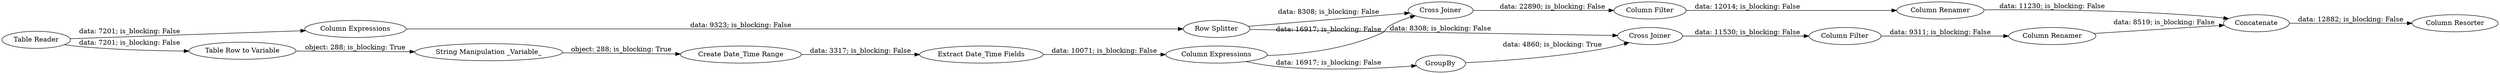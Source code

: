digraph {
	"-5675820776310995582_15" [label="Column Renamer"]
	"-5675820776310995582_19" [label="Column Resorter"]
	"-5675820776310995582_14" [label=GroupBy]
	"-5675820776310995582_5" [label="String Manipulation _Variable_"]
	"-5675820776310995582_12" [label=Concatenate]
	"-5675820776310995582_2" [label="Table Row to Variable"]
	"-5675820776310995582_8" [label="Row Splitter"]
	"-5675820776310995582_7" [label="Column Expressions"]
	"-5675820776310995582_17" [label="Column Renamer"]
	"-5675820776310995582_10" [label="Cross Joiner"]
	"-5675820776310995582_3" [label="Create Date_Time Range"]
	"-5675820776310995582_16" [label="Column Filter"]
	"-5675820776310995582_18" [label="Column Filter"]
	"-5675820776310995582_11" [label="Cross Joiner"]
	"-5675820776310995582_6" [label="Extract Date_Time Fields"]
	"-5675820776310995582_1" [label="Table Reader"]
	"-5675820776310995582_9" [label="Column Expressions"]
	"-5675820776310995582_11" -> "-5675820776310995582_18" [label="data: 11530; is_blocking: False"]
	"-5675820776310995582_10" -> "-5675820776310995582_16" [label="data: 22890; is_blocking: False"]
	"-5675820776310995582_14" -> "-5675820776310995582_11" [label="data: 4860; is_blocking: True"]
	"-5675820776310995582_8" -> "-5675820776310995582_10" [label="data: 8308; is_blocking: False"]
	"-5675820776310995582_5" -> "-5675820776310995582_3" [label="object: 288; is_blocking: True"]
	"-5675820776310995582_18" -> "-5675820776310995582_17" [label="data: 9311; is_blocking: False"]
	"-5675820776310995582_2" -> "-5675820776310995582_5" [label="object: 288; is_blocking: True"]
	"-5675820776310995582_6" -> "-5675820776310995582_7" [label="data: 10071; is_blocking: False"]
	"-5675820776310995582_12" -> "-5675820776310995582_19" [label="data: 12882; is_blocking: False"]
	"-5675820776310995582_1" -> "-5675820776310995582_2" [label="data: 7201; is_blocking: False"]
	"-5675820776310995582_1" -> "-5675820776310995582_9" [label="data: 7201; is_blocking: False"]
	"-5675820776310995582_9" -> "-5675820776310995582_8" [label="data: 9323; is_blocking: False"]
	"-5675820776310995582_16" -> "-5675820776310995582_15" [label="data: 12014; is_blocking: False"]
	"-5675820776310995582_8" -> "-5675820776310995582_11" [label="data: 8308; is_blocking: False"]
	"-5675820776310995582_7" -> "-5675820776310995582_10" [label="data: 16917; is_blocking: False"]
	"-5675820776310995582_7" -> "-5675820776310995582_14" [label="data: 16917; is_blocking: False"]
	"-5675820776310995582_17" -> "-5675820776310995582_12" [label="data: 8519; is_blocking: False"]
	"-5675820776310995582_15" -> "-5675820776310995582_12" [label="data: 11230; is_blocking: False"]
	"-5675820776310995582_3" -> "-5675820776310995582_6" [label="data: 3317; is_blocking: False"]
	rankdir=LR
}
